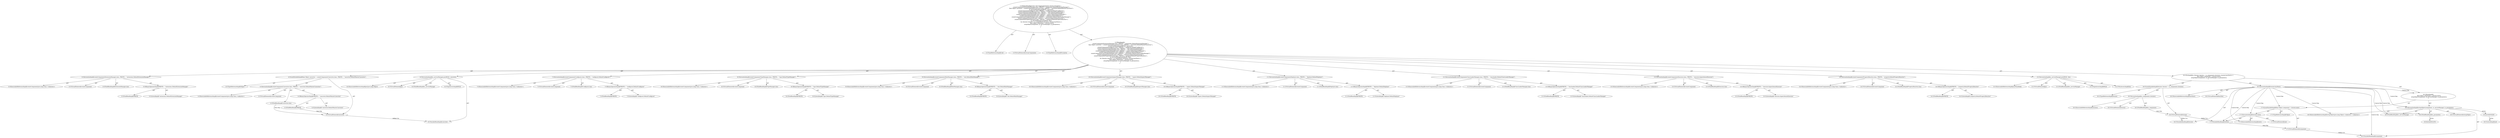 digraph "setupComponents#?" {
0 [label="2:CtTypeReferenceImpl@void" shape=ellipse]
1 [label="2:CtVirtualElement@setupComponents" shape=ellipse]
2 [label="2:CtTypeReferenceImpl@Exception" shape=ellipse]
3 [label="3:CtExecutableReferenceImpl@createComponent(java.lang.Class,<unknown>)" shape=ellipse]
4 [label="3:CtVirtualElement@createComponent" shape=ellipse]
5 [label="3:CtFieldReadImpl@ExtensionManager.class" shape=ellipse]
6 [label="3:CtFieldReadImpl@PREFIX" shape=ellipse]
7 [label="3:CtLiteralImpl@\"extensions.DefaultExtensionManager\"" shape=ellipse]
8 [label="3:CtBinaryOperatorImpl@PREFIX + \"extensions.DefaultExtensionManager\"" shape=ellipse]
9 [label="3:CtInvocationImpl@createComponent(ExtensionManager.class, PREFIX + \"extensions.DefaultExtensionManager\")" shape=ellipse]
10 [label="4:CtTypeReferenceImpl@Object" shape=ellipse]
11 [label="5:CtExecutableReferenceImpl@createComponent(java.lang.Class,<unknown>)" shape=ellipse]
12 [label="5:CtVirtualElement@createComponent" shape=ellipse]
13 [label="5:CtFieldReadImpl@Converter.class" shape=ellipse]
14 [label="5:CtFieldReadImpl@PREFIX" shape=ellipse]
15 [label="5:CtLiteralImpl@\"converter.DefaultMasterConverter\"" shape=ellipse]
16 [label="5:CtBinaryOperatorImpl@PREFIX + \"converter.DefaultMasterConverter\"" shape=ellipse]
17 [label="5:CtInvocationImpl@createComponent(Converter.class, PREFIX + \"converter.DefaultMasterConverter\")" shape=ellipse]
18 [label="4:CtVirtualElement@converter" shape=ellipse]
19 [label="4:CtLocalVariableImpl@final Object converter = createComponent(Converter.class, PREFIX + \"converter.DefaultMasterConverter\")" shape=ellipse]
20 [label="6:CtExecutableReferenceImpl@put(java.lang.Object)" shape=ellipse]
21 [label="6:CtVirtualElement@put" shape=ellipse]
22 [label="6:CtFieldReadImpl@m_serviceManager" shape=ellipse]
23 [label="6:CtTypeAccessImpl@ROLE" shape=ellipse]
24 [label="6:CtVariableReadImpl@converter" shape=ellipse]
25 [label="6:CtInvocationImpl@m_serviceManager.put(ROLE, converter)" shape=ellipse]
26 [label="7:CtExecutableReferenceImpl@createComponent(java.lang.Class,<unknown>)" shape=ellipse]
27 [label="7:CtVirtualElement@createComponent" shape=ellipse]
28 [label="7:CtFieldReadImpl@Configurer.class" shape=ellipse]
29 [label="7:CtFieldReadImpl@PREFIX" shape=ellipse]
30 [label="7:CtLiteralImpl@\"configurer.DefaultConfigurer\"" shape=ellipse]
31 [label="7:CtBinaryOperatorImpl@PREFIX + \"configurer.DefaultConfigurer\"" shape=ellipse]
32 [label="7:CtInvocationImpl@createComponent(Configurer.class, PREFIX + \"configurer.DefaultConfigurer\")" shape=ellipse]
33 [label="8:CtExecutableReferenceImpl@createComponent(java.lang.Class,<unknown>)" shape=ellipse]
34 [label="8:CtVirtualElement@createComponent" shape=ellipse]
35 [label="8:CtFieldReadImpl@TypeManager.class" shape=ellipse]
36 [label="8:CtFieldReadImpl@PREFIX" shape=ellipse]
37 [label="8:CtLiteralImpl@\"type.DefaultTypeManager\"" shape=ellipse]
38 [label="8:CtBinaryOperatorImpl@PREFIX + \"type.DefaultTypeManager\"" shape=ellipse]
39 [label="8:CtInvocationImpl@createComponent(TypeManager.class, PREFIX + \"type.DefaultTypeManager\")" shape=ellipse]
40 [label="9:CtExecutableReferenceImpl@createComponent(java.lang.Class,<unknown>)" shape=ellipse]
41 [label="9:CtVirtualElement@createComponent" shape=ellipse]
42 [label="9:CtFieldReadImpl@RoleManager.class" shape=ellipse]
43 [label="9:CtFieldReadImpl@PREFIX" shape=ellipse]
44 [label="9:CtLiteralImpl@\"role.DefaultRoleManager\"" shape=ellipse]
45 [label="9:CtBinaryOperatorImpl@PREFIX + \"role.DefaultRoleManager\"" shape=ellipse]
46 [label="9:CtInvocationImpl@createComponent(RoleManager.class, PREFIX + \"role.DefaultRoleManager\")" shape=ellipse]
47 [label="10:CtExecutableReferenceImpl@createComponent(java.lang.Class,<unknown>)" shape=ellipse]
48 [label="10:CtVirtualElement@createComponent" shape=ellipse]
49 [label="10:CtFieldReadImpl@AspectManager.class" shape=ellipse]
50 [label="10:CtFieldReadImpl@PREFIX" shape=ellipse]
51 [label="10:CtLiteralImpl@\"aspect.DefaultAspectManager\"" shape=ellipse]
52 [label="10:CtBinaryOperatorImpl@PREFIX + \"aspect.DefaultAspectManager\"" shape=ellipse]
53 [label="10:CtInvocationImpl@createComponent(AspectManager.class, PREFIX + \"aspect.DefaultAspectManager\")" shape=ellipse]
54 [label="11:CtExecutableReferenceImpl@createComponent(java.lang.Class,<unknown>)" shape=ellipse]
55 [label="11:CtVirtualElement@createComponent" shape=ellipse]
56 [label="11:CtFieldReadImpl@Deployer.class" shape=ellipse]
57 [label="11:CtFieldReadImpl@PREFIX" shape=ellipse]
58 [label="11:CtLiteralImpl@\"deployer.DefaultDeployer\"" shape=ellipse]
59 [label="11:CtBinaryOperatorImpl@PREFIX + \"deployer.DefaultDeployer\"" shape=ellipse]
60 [label="11:CtInvocationImpl@createComponent(Deployer.class, PREFIX + \"deployer.DefaultDeployer\")" shape=ellipse]
61 [label="12:CtExecutableReferenceImpl@createComponent(java.lang.Class,<unknown>)" shape=ellipse]
62 [label="12:CtVirtualElement@createComponent" shape=ellipse]
63 [label="12:CtFieldReadImpl@ClassLoaderManager.class" shape=ellipse]
64 [label="12:CtFieldReadImpl@PREFIX" shape=ellipse]
65 [label="12:CtLiteralImpl@\"classloader.DefaultClassLoaderManager\"" shape=ellipse]
66 [label="12:CtBinaryOperatorImpl@PREFIX + \"classloader.DefaultClassLoaderManager\"" shape=ellipse]
67 [label="12:CtInvocationImpl@createComponent(ClassLoaderManager.class, PREFIX + \"classloader.DefaultClassLoaderManager\")" shape=ellipse]
68 [label="13:CtExecutableReferenceImpl@createComponent(java.lang.Class,<unknown>)" shape=ellipse]
69 [label="13:CtVirtualElement@createComponent" shape=ellipse]
70 [label="13:CtFieldReadImpl@Executor.class" shape=ellipse]
71 [label="13:CtFieldReadImpl@PREFIX" shape=ellipse]
72 [label="13:CtLiteralImpl@\"executor.AspectAwareExecutor\"" shape=ellipse]
73 [label="13:CtBinaryOperatorImpl@PREFIX + \"executor.AspectAwareExecutor\"" shape=ellipse]
74 [label="13:CtInvocationImpl@createComponent(Executor.class, PREFIX + \"executor.AspectAwareExecutor\")" shape=ellipse]
75 [label="14:CtExecutableReferenceImpl@createComponent(java.lang.Class,<unknown>)" shape=ellipse]
76 [label="14:CtVirtualElement@createComponent" shape=ellipse]
77 [label="14:CtFieldReadImpl@PropertyResolver.class" shape=ellipse]
78 [label="14:CtFieldReadImpl@PREFIX" shape=ellipse]
79 [label="14:CtLiteralImpl@\"property.DefaultPropertyResolver\"" shape=ellipse]
80 [label="14:CtBinaryOperatorImpl@PREFIX + \"property.DefaultPropertyResolver\"" shape=ellipse]
81 [label="14:CtInvocationImpl@createComponent(PropertyResolver.class, PREFIX + \"property.DefaultPropertyResolver\")" shape=ellipse]
82 [label="15:CtExecutableReferenceImpl@put(PlaceHold)" shape=ellipse]
83 [label="15:CtVirtualElement@put" shape=ellipse]
84 [label="15:CtFieldReadImpl@m_serviceManager" shape=ellipse]
85 [label="15:CtTypeAccessImpl@ROLE" shape=ellipse]
86 [label="15:CtThisAccessImpl@this" shape=ellipse]
87 [label="15:CtInvocationImpl@m_serviceManager.put(ROLE, this)" shape=ellipse]
88 [label="16:CtTypeReferenceImpl@Iterator" shape=ellipse]
89 [label="16:CtExecutableReferenceImpl@iterator()" shape=ellipse]
90 [label="16:CtVirtualElement@iterator" shape=ellipse]
91 [label="16:CtFieldReadImpl@m_components" shape=ellipse]
92 [label="16:CtInvocationImpl@m_components.iterator()" shape=ellipse]
93 [label="16:CtVirtualElement@iterator" shape=ellipse]
94 [label="16:CtLocalVariableImpl@Iterator iterator = m_components.iterator()" shape=ellipse]
95 [label="16:CtExecutableReferenceImpl@hasNext()" shape=ellipse]
96 [label="16:CtVirtualElement@hasNext" shape=ellipse]
97 [label="16:CtVariableReadImpl@iterator" shape=ellipse]
98 [label="16:CtInvocationImpl@iterator.hasNext()" shape=ellipse]
99 [label="17:CtTypeReferenceImpl@Object" shape=ellipse]
100 [label="17:CtExecutableReferenceImpl@next()" shape=ellipse]
101 [label="17:CtVirtualElement@next" shape=ellipse]
102 [label="17:CtVariableReadImpl@iterator" shape=ellipse]
103 [label="17:CtInvocationImpl@iterator.next()" shape=ellipse]
104 [label="17:CtVirtualElement@component" shape=ellipse]
105 [label="17:CtLocalVariableImpl@final Object component = iterator.next()" shape=ellipse]
106 [label="18:CtExecutableReferenceImpl@setupObject(java.lang.Object,<unknown>,<unknown>)" shape=ellipse]
107 [label="18:CtVirtualElement@setupObject" shape=ellipse]
108 [label="18:CtVariableReadImpl@component" shape=ellipse]
109 [label="18:CtFieldReadImpl@m_serviceManager" shape=ellipse]
110 [label="18:CtFieldReadImpl@m_parameters" shape=ellipse]
111 [label="18:CtInvocationImpl@setupObject(component, m_serviceManager, m_parameters)" shape=ellipse]
112 [label="16:CtBlockImpl@\{
    final Object component = iterator.next();
    setupObject(component, m_serviceManager, m_parameters);
\}" shape=ellipse]
113 [label="16:CtForImpl@for (Iterator iterator = m_components.iterator(); iterator.hasNext();) \{
    final Object component = iterator.next();
    setupObject(component, m_serviceManager, m_parameters);
\}" shape=ellipse]
114 [label="2:CtBlockImpl@\{
    createComponent(ExtensionManager.class, PREFIX + \"extensions.DefaultExtensionManager\");
    final Object converter = createComponent(Converter.class, PREFIX + \"converter.DefaultMasterConverter\");
    m_serviceManager.put(ROLE, converter);
    createComponent(Configurer.class, PREFIX + \"configurer.DefaultConfigurer\");
    createComponent(TypeManager.class, PREFIX + \"type.DefaultTypeManager\");
    createComponent(RoleManager.class, PREFIX + \"role.DefaultRoleManager\");
    createComponent(AspectManager.class, PREFIX + \"aspect.DefaultAspectManager\");
    createComponent(Deployer.class, PREFIX + \"deployer.DefaultDeployer\");
    createComponent(ClassLoaderManager.class, PREFIX + \"classloader.DefaultClassLoaderManager\");
    createComponent(Executor.class, PREFIX + \"executor.AspectAwareExecutor\");
    createComponent(PropertyResolver.class, PREFIX + \"property.DefaultPropertyResolver\");
    m_serviceManager.put(ROLE, this);
    for (Iterator iterator = m_components.iterator(); iterator.hasNext();) \{
        final Object component = iterator.next();
        setupObject(component, m_serviceManager, m_parameters);
    \}
\}" shape=ellipse]
115 [label="2:CtMethodImpl@private void setupComponents() throws Exception \{
    createComponent(ExtensionManager.class, PREFIX + \"extensions.DefaultExtensionManager\");
    final Object converter = createComponent(Converter.class, PREFIX + \"converter.DefaultMasterConverter\");
    m_serviceManager.put(ROLE, converter);
    createComponent(Configurer.class, PREFIX + \"configurer.DefaultConfigurer\");
    createComponent(TypeManager.class, PREFIX + \"type.DefaultTypeManager\");
    createComponent(RoleManager.class, PREFIX + \"role.DefaultRoleManager\");
    createComponent(AspectManager.class, PREFIX + \"aspect.DefaultAspectManager\");
    createComponent(Deployer.class, PREFIX + \"deployer.DefaultDeployer\");
    createComponent(ClassLoaderManager.class, PREFIX + \"classloader.DefaultClassLoaderManager\");
    createComponent(Executor.class, PREFIX + \"executor.AspectAwareExecutor\");
    createComponent(PropertyResolver.class, PREFIX + \"property.DefaultPropertyResolver\");
    m_serviceManager.put(ROLE, this);
    for (Iterator iterator = m_components.iterator(); iterator.hasNext();) \{
        final Object component = iterator.next();
        setupObject(component, m_serviceManager, m_parameters);
    \}
\}" shape=ellipse]
116 [label="18:Delete@DELETE" shape=ellipse]
117 [label="18:Insert@INSERT" shape=ellipse]
118 [label="18:CtLiteralImpl@null" shape=ellipse]
8 -> 6 [label="AST"];
8 -> 7 [label="AST"];
9 -> 4 [label="AST"];
9 -> 3 [label="AST"];
9 -> 5 [label="AST"];
9 -> 8 [label="AST"];
13 -> 18 [label="Data Dep"];
14 -> 18 [label="Data Dep"];
16 -> 14 [label="AST"];
16 -> 15 [label="AST"];
17 -> 12 [label="AST"];
17 -> 11 [label="AST"];
17 -> 13 [label="AST"];
17 -> 16 [label="AST"];
18 -> 24 [label="Define-Use"];
19 -> 18 [label="AST"];
19 -> 10 [label="AST"];
19 -> 17 [label="AST"];
25 -> 21 [label="AST"];
25 -> 22 [label="AST"];
25 -> 20 [label="AST"];
25 -> 23 [label="AST"];
25 -> 24 [label="AST"];
31 -> 29 [label="AST"];
31 -> 30 [label="AST"];
32 -> 27 [label="AST"];
32 -> 26 [label="AST"];
32 -> 28 [label="AST"];
32 -> 31 [label="AST"];
38 -> 36 [label="AST"];
38 -> 37 [label="AST"];
39 -> 34 [label="AST"];
39 -> 33 [label="AST"];
39 -> 35 [label="AST"];
39 -> 38 [label="AST"];
45 -> 43 [label="AST"];
45 -> 44 [label="AST"];
46 -> 41 [label="AST"];
46 -> 40 [label="AST"];
46 -> 42 [label="AST"];
46 -> 45 [label="AST"];
52 -> 50 [label="AST"];
52 -> 51 [label="AST"];
53 -> 48 [label="AST"];
53 -> 47 [label="AST"];
53 -> 49 [label="AST"];
53 -> 52 [label="AST"];
59 -> 57 [label="AST"];
59 -> 58 [label="AST"];
60 -> 55 [label="AST"];
60 -> 54 [label="AST"];
60 -> 56 [label="AST"];
60 -> 59 [label="AST"];
66 -> 64 [label="AST"];
66 -> 65 [label="AST"];
67 -> 62 [label="AST"];
67 -> 61 [label="AST"];
67 -> 63 [label="AST"];
67 -> 66 [label="AST"];
73 -> 71 [label="AST"];
73 -> 72 [label="AST"];
74 -> 69 [label="AST"];
74 -> 68 [label="AST"];
74 -> 70 [label="AST"];
74 -> 73 [label="AST"];
80 -> 78 [label="AST"];
80 -> 79 [label="AST"];
81 -> 76 [label="AST"];
81 -> 75 [label="AST"];
81 -> 77 [label="AST"];
81 -> 80 [label="AST"];
87 -> 83 [label="AST"];
87 -> 84 [label="AST"];
87 -> 82 [label="AST"];
87 -> 85 [label="AST"];
87 -> 86 [label="AST"];
91 -> 93 [label="Data Dep"];
92 -> 90 [label="AST"];
92 -> 91 [label="AST"];
92 -> 89 [label="AST"];
93 -> 97 [label="Define-Use"];
93 -> 102 [label="Define-Use"];
94 -> 93 [label="AST"];
94 -> 88 [label="AST"];
94 -> 92 [label="AST"];
98 -> 96 [label="AST"];
98 -> 97 [label="AST"];
98 -> 95 [label="AST"];
98 -> 112 [label="Control Dep"];
98 -> 105 [label="Control Dep"];
98 -> 103 [label="Control Dep"];
98 -> 100 [label="Control Dep"];
98 -> 102 [label="Control Dep"];
98 -> 111 [label="Control Dep"];
98 -> 106 [label="Control Dep"];
98 -> 108 [label="Control Dep"];
98 -> 109 [label="Control Dep"];
98 -> 110 [label="Control Dep"];
102 -> 104 [label="Data Dep"];
103 -> 101 [label="AST"];
103 -> 102 [label="AST"];
103 -> 100 [label="AST"];
104 -> 108 [label="Define-Use"];
105 -> 104 [label="AST"];
105 -> 99 [label="AST"];
105 -> 103 [label="AST"];
110 -> 116 [label="Action"];
111 -> 107 [label="AST"];
111 -> 106 [label="AST"];
111 -> 108 [label="AST"];
111 -> 109 [label="AST"];
111 -> 110 [label="AST"];
111 -> 117 [label="Action"];
112 -> 105 [label="AST"];
112 -> 111 [label="AST"];
113 -> 94 [label="AST"];
113 -> 98 [label="AST"];
113 -> 112 [label="AST"];
114 -> 9 [label="AST"];
114 -> 19 [label="AST"];
114 -> 25 [label="AST"];
114 -> 32 [label="AST"];
114 -> 39 [label="AST"];
114 -> 46 [label="AST"];
114 -> 53 [label="AST"];
114 -> 60 [label="AST"];
114 -> 67 [label="AST"];
114 -> 74 [label="AST"];
114 -> 81 [label="AST"];
114 -> 87 [label="AST"];
114 -> 113 [label="AST"];
115 -> 1 [label="AST"];
115 -> 0 [label="AST"];
115 -> 2 [label="AST"];
115 -> 114 [label="AST"];
117 -> 118 [label="Action"];
}